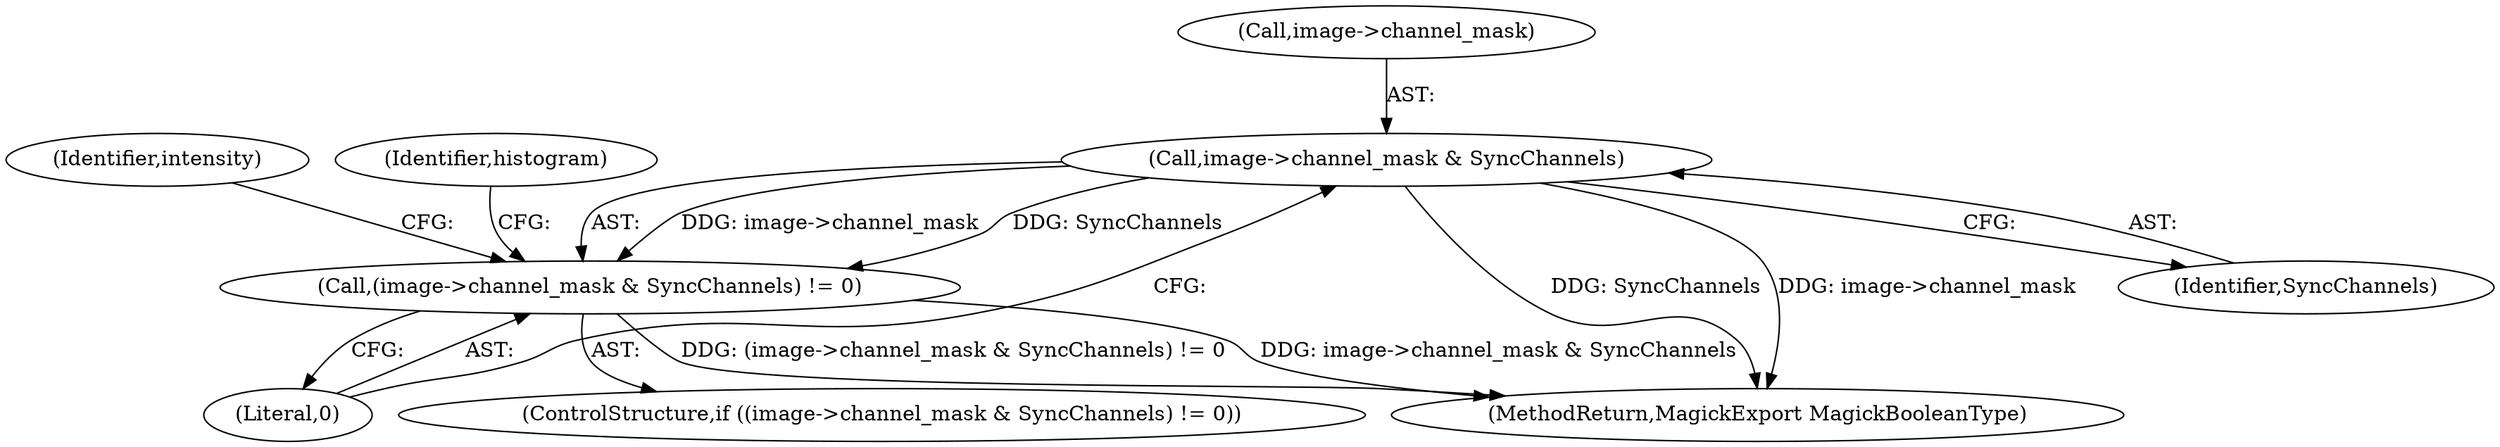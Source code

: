 digraph "0_ImageMagick_76401e172ea3a55182be2b8e2aca4d07270f6da6_0@pointer" {
"1000366" [label="(Call,image->channel_mask & SyncChannels)"];
"1000365" [label="(Call,(image->channel_mask & SyncChannels) != 0)"];
"1000365" [label="(Call,(image->channel_mask & SyncChannels) != 0)"];
"1000366" [label="(Call,image->channel_mask & SyncChannels)"];
"1000371" [label="(Literal,0)"];
"1000367" [label="(Call,image->channel_mask)"];
"1000373" [label="(Identifier,intensity)"];
"1000364" [label="(ControlStructure,if ((image->channel_mask & SyncChannels) != 0))"];
"1000370" [label="(Identifier,SyncChannels)"];
"1000968" [label="(MethodReturn,MagickExport MagickBooleanType)"];
"1000379" [label="(Identifier,histogram)"];
"1000366" -> "1000365"  [label="AST: "];
"1000366" -> "1000370"  [label="CFG: "];
"1000367" -> "1000366"  [label="AST: "];
"1000370" -> "1000366"  [label="AST: "];
"1000371" -> "1000366"  [label="CFG: "];
"1000366" -> "1000968"  [label="DDG: SyncChannels"];
"1000366" -> "1000968"  [label="DDG: image->channel_mask"];
"1000366" -> "1000365"  [label="DDG: image->channel_mask"];
"1000366" -> "1000365"  [label="DDG: SyncChannels"];
"1000365" -> "1000364"  [label="AST: "];
"1000365" -> "1000371"  [label="CFG: "];
"1000371" -> "1000365"  [label="AST: "];
"1000373" -> "1000365"  [label="CFG: "];
"1000379" -> "1000365"  [label="CFG: "];
"1000365" -> "1000968"  [label="DDG: (image->channel_mask & SyncChannels) != 0"];
"1000365" -> "1000968"  [label="DDG: image->channel_mask & SyncChannels"];
}

